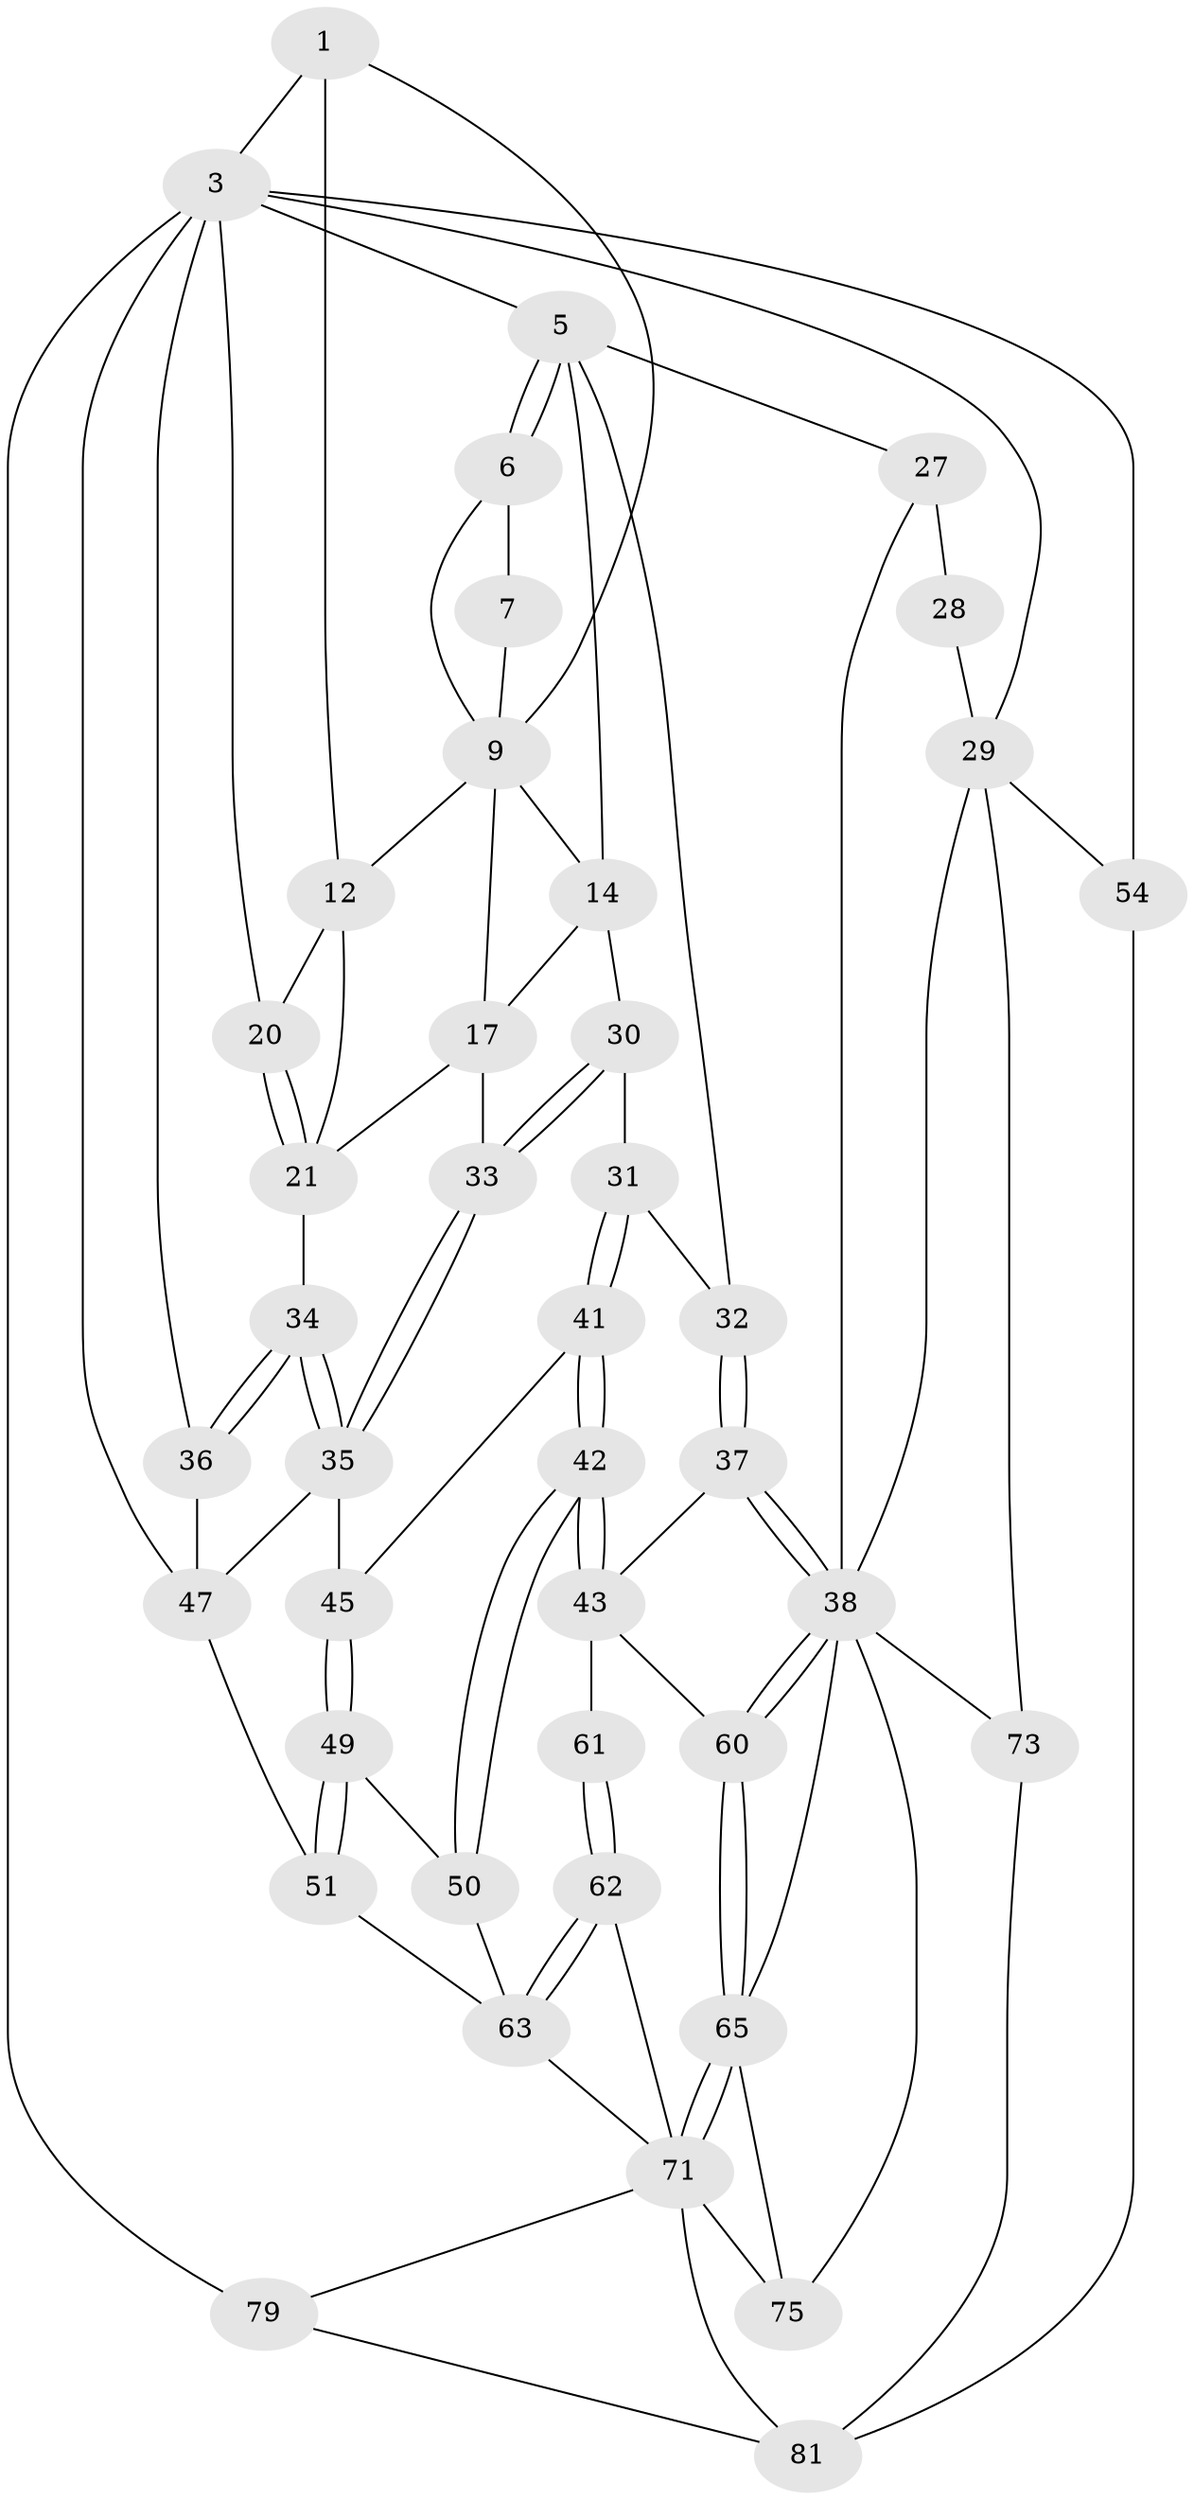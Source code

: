 // original degree distribution, {3: 0.023809523809523808, 5: 0.5, 4: 0.25, 6: 0.2261904761904762}
// Generated by graph-tools (version 1.1) at 2025/17/03/09/25 04:17:11]
// undirected, 42 vertices, 95 edges
graph export_dot {
graph [start="1"]
  node [color=gray90,style=filled];
  1 [pos="+0.7100575616470609+0",super="+8+2"];
  3 [pos="+1+0",super="+4+22"];
  5 [pos="+0.2924093489121869+0",super="+15"];
  6 [pos="+0.36645315600328193+0"];
  7 [pos="+0.6221935964149946+0"];
  9 [pos="+0.7158364322226319+0.11855495122995",super="+16+10"];
  12 [pos="+0.8705312848865184+0.11823541669839548",super="+13+19"];
  14 [pos="+0.5731473127482983+0.19462082924263924",super="+18"];
  17 [pos="+0.7523461783709199+0.18994735661482878",super="+25"];
  20 [pos="+1+0.33009970722527937"];
  21 [pos="+0.8849134744562874+0.25829460393511916",super="+24"];
  27 [pos="+0.26607047391636773+0.31703962009494185",super="+40"];
  28 [pos="+0+0.2086773949668398",super="+46"];
  29 [pos="+0+0.14113897727539407",super="+52"];
  30 [pos="+0.6008284282110434+0.2956934199894486"];
  31 [pos="+0.5178490287392988+0.35013670956189163"];
  32 [pos="+0.4093227543207517+0.3112649124806057"];
  33 [pos="+0.6796126551139461+0.3509929604611996"];
  34 [pos="+0.8337050887395512+0.4286372792594619"];
  35 [pos="+0.6824857881982819+0.35864289258118925",super="+44"];
  36 [pos="+0.8932636414422968+0.48898115358038924"];
  37 [pos="+0.37956294114272965+0.5051824008142998"];
  38 [pos="+0.3531136828860202+0.5103622125995162",super="+39"];
  41 [pos="+0.5169652151300568+0.4022742830488423"];
  42 [pos="+0.4815341883421762+0.5139702621099412"];
  43 [pos="+0.41497081796125657+0.5129596445741302",super="+58"];
  45 [pos="+0.6413118732507757+0.44880779380725366"];
  47 [pos="+0.8616046960870898+0.5243644108436399",super="+70+48"];
  49 [pos="+0.6392182245054091+0.45396457720497924"];
  50 [pos="+0.5047160734989359+0.5320952479777726"];
  51 [pos="+0.7030479562432176+0.705095279843687",super="+67"];
  54 [pos="+0+1"];
  60 [pos="+0.3345044352576374+0.6476131807972864"];
  61 [pos="+0.43219341912488624+0.6988369247904752"];
  62 [pos="+0.4542073727230059+0.7199381349135083"];
  63 [pos="+0.655094483679962+0.7925242875775376",super="+64"];
  65 [pos="+0.26162507755787556+0.6997231076727282",super="+66"];
  71 [pos="+0.3080662242708672+0.766844234064801",super="+76"];
  73 [pos="+0+0.8014077330559084"];
  75 [pos="+0.20785183757289782+0.8810141208424018"];
  79 [pos="+0.7596260037543757+1",super="+80"];
  81 [pos="+0.22034210043092928+0.9369606667033544",super="+82+84"];
  1 -- 12 [weight=2];
  1 -- 9;
  1 -- 3;
  3 -- 5;
  3 -- 29;
  3 -- 54 [weight=2];
  3 -- 20;
  3 -- 36;
  3 -- 79 [weight=2];
  3 -- 47;
  5 -- 6;
  5 -- 6;
  5 -- 32;
  5 -- 27;
  5 -- 14;
  6 -- 7;
  6 -- 9;
  7 -- 9;
  9 -- 17;
  9 -- 14;
  9 -- 12;
  12 -- 20;
  12 -- 21;
  14 -- 17;
  14 -- 30;
  17 -- 33;
  17 -- 21;
  20 -- 21;
  20 -- 21;
  21 -- 34;
  27 -- 28 [weight=2];
  27 -- 38;
  28 -- 29 [weight=2];
  29 -- 54;
  29 -- 73;
  29 -- 38;
  30 -- 31;
  30 -- 33;
  30 -- 33;
  31 -- 32;
  31 -- 41;
  31 -- 41;
  32 -- 37;
  32 -- 37;
  33 -- 35;
  33 -- 35;
  34 -- 35;
  34 -- 35;
  34 -- 36;
  34 -- 36;
  35 -- 45;
  35 -- 47;
  36 -- 47;
  37 -- 38;
  37 -- 38;
  37 -- 43;
  38 -- 60;
  38 -- 60;
  38 -- 65;
  38 -- 73;
  38 -- 75;
  41 -- 42;
  41 -- 42;
  41 -- 45;
  42 -- 43;
  42 -- 43;
  42 -- 50;
  42 -- 50;
  43 -- 60;
  43 -- 61 [weight=2];
  45 -- 49;
  45 -- 49;
  47 -- 51 [weight=2];
  49 -- 50;
  49 -- 51;
  49 -- 51;
  50 -- 63;
  51 -- 63;
  54 -- 81;
  60 -- 65;
  60 -- 65;
  61 -- 62;
  61 -- 62;
  62 -- 63;
  62 -- 63;
  62 -- 71;
  63 -- 71;
  65 -- 71;
  65 -- 71;
  65 -- 75;
  71 -- 81;
  71 -- 75;
  71 -- 79;
  73 -- 81;
  79 -- 81;
}
